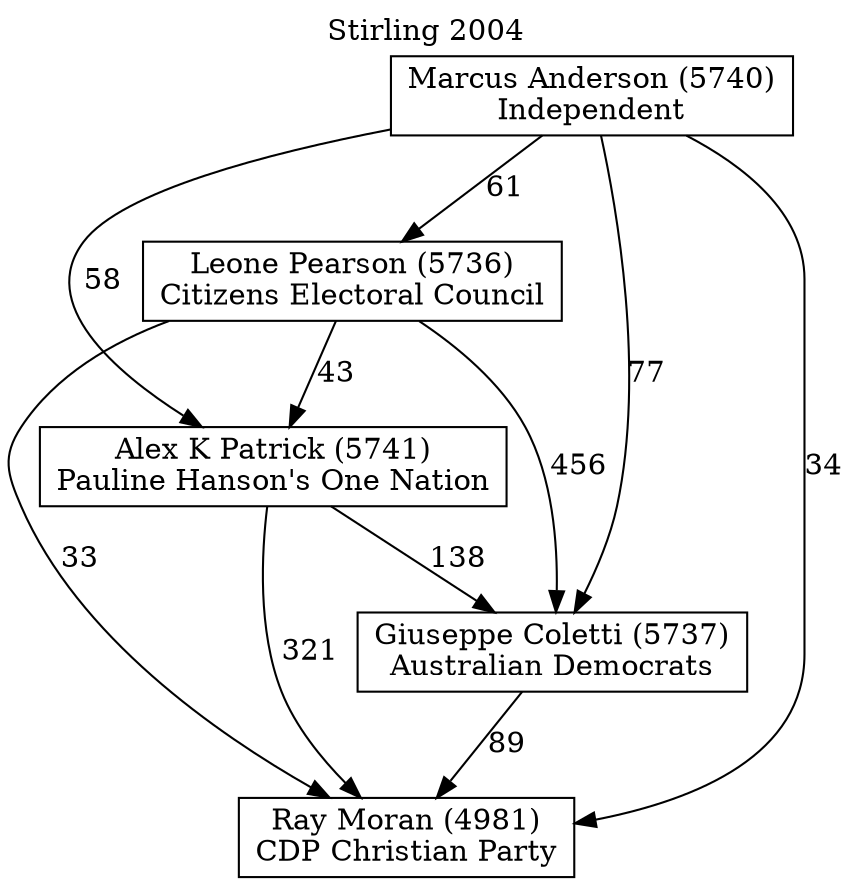 // House preference flow
digraph "Ray Moran (4981)_Stirling_2004" {
	graph [label="Stirling 2004" labelloc=t mclimit=10]
	node [shape=box]
	"Ray Moran (4981)" [label="Ray Moran (4981)
CDP Christian Party"]
	"Giuseppe Coletti (5737)" [label="Giuseppe Coletti (5737)
Australian Democrats"]
	"Alex K Patrick (5741)" [label="Alex K Patrick (5741)
Pauline Hanson's One Nation"]
	"Leone Pearson (5736)" [label="Leone Pearson (5736)
Citizens Electoral Council"]
	"Marcus Anderson (5740)" [label="Marcus Anderson (5740)
Independent"]
	"Giuseppe Coletti (5737)" -> "Ray Moran (4981)" [label=89]
	"Alex K Patrick (5741)" -> "Giuseppe Coletti (5737)" [label=138]
	"Leone Pearson (5736)" -> "Alex K Patrick (5741)" [label=43]
	"Marcus Anderson (5740)" -> "Leone Pearson (5736)" [label=61]
	"Alex K Patrick (5741)" -> "Ray Moran (4981)" [label=321]
	"Leone Pearson (5736)" -> "Ray Moran (4981)" [label=33]
	"Marcus Anderson (5740)" -> "Ray Moran (4981)" [label=34]
	"Marcus Anderson (5740)" -> "Alex K Patrick (5741)" [label=58]
	"Leone Pearson (5736)" -> "Giuseppe Coletti (5737)" [label=456]
	"Marcus Anderson (5740)" -> "Giuseppe Coletti (5737)" [label=77]
}
